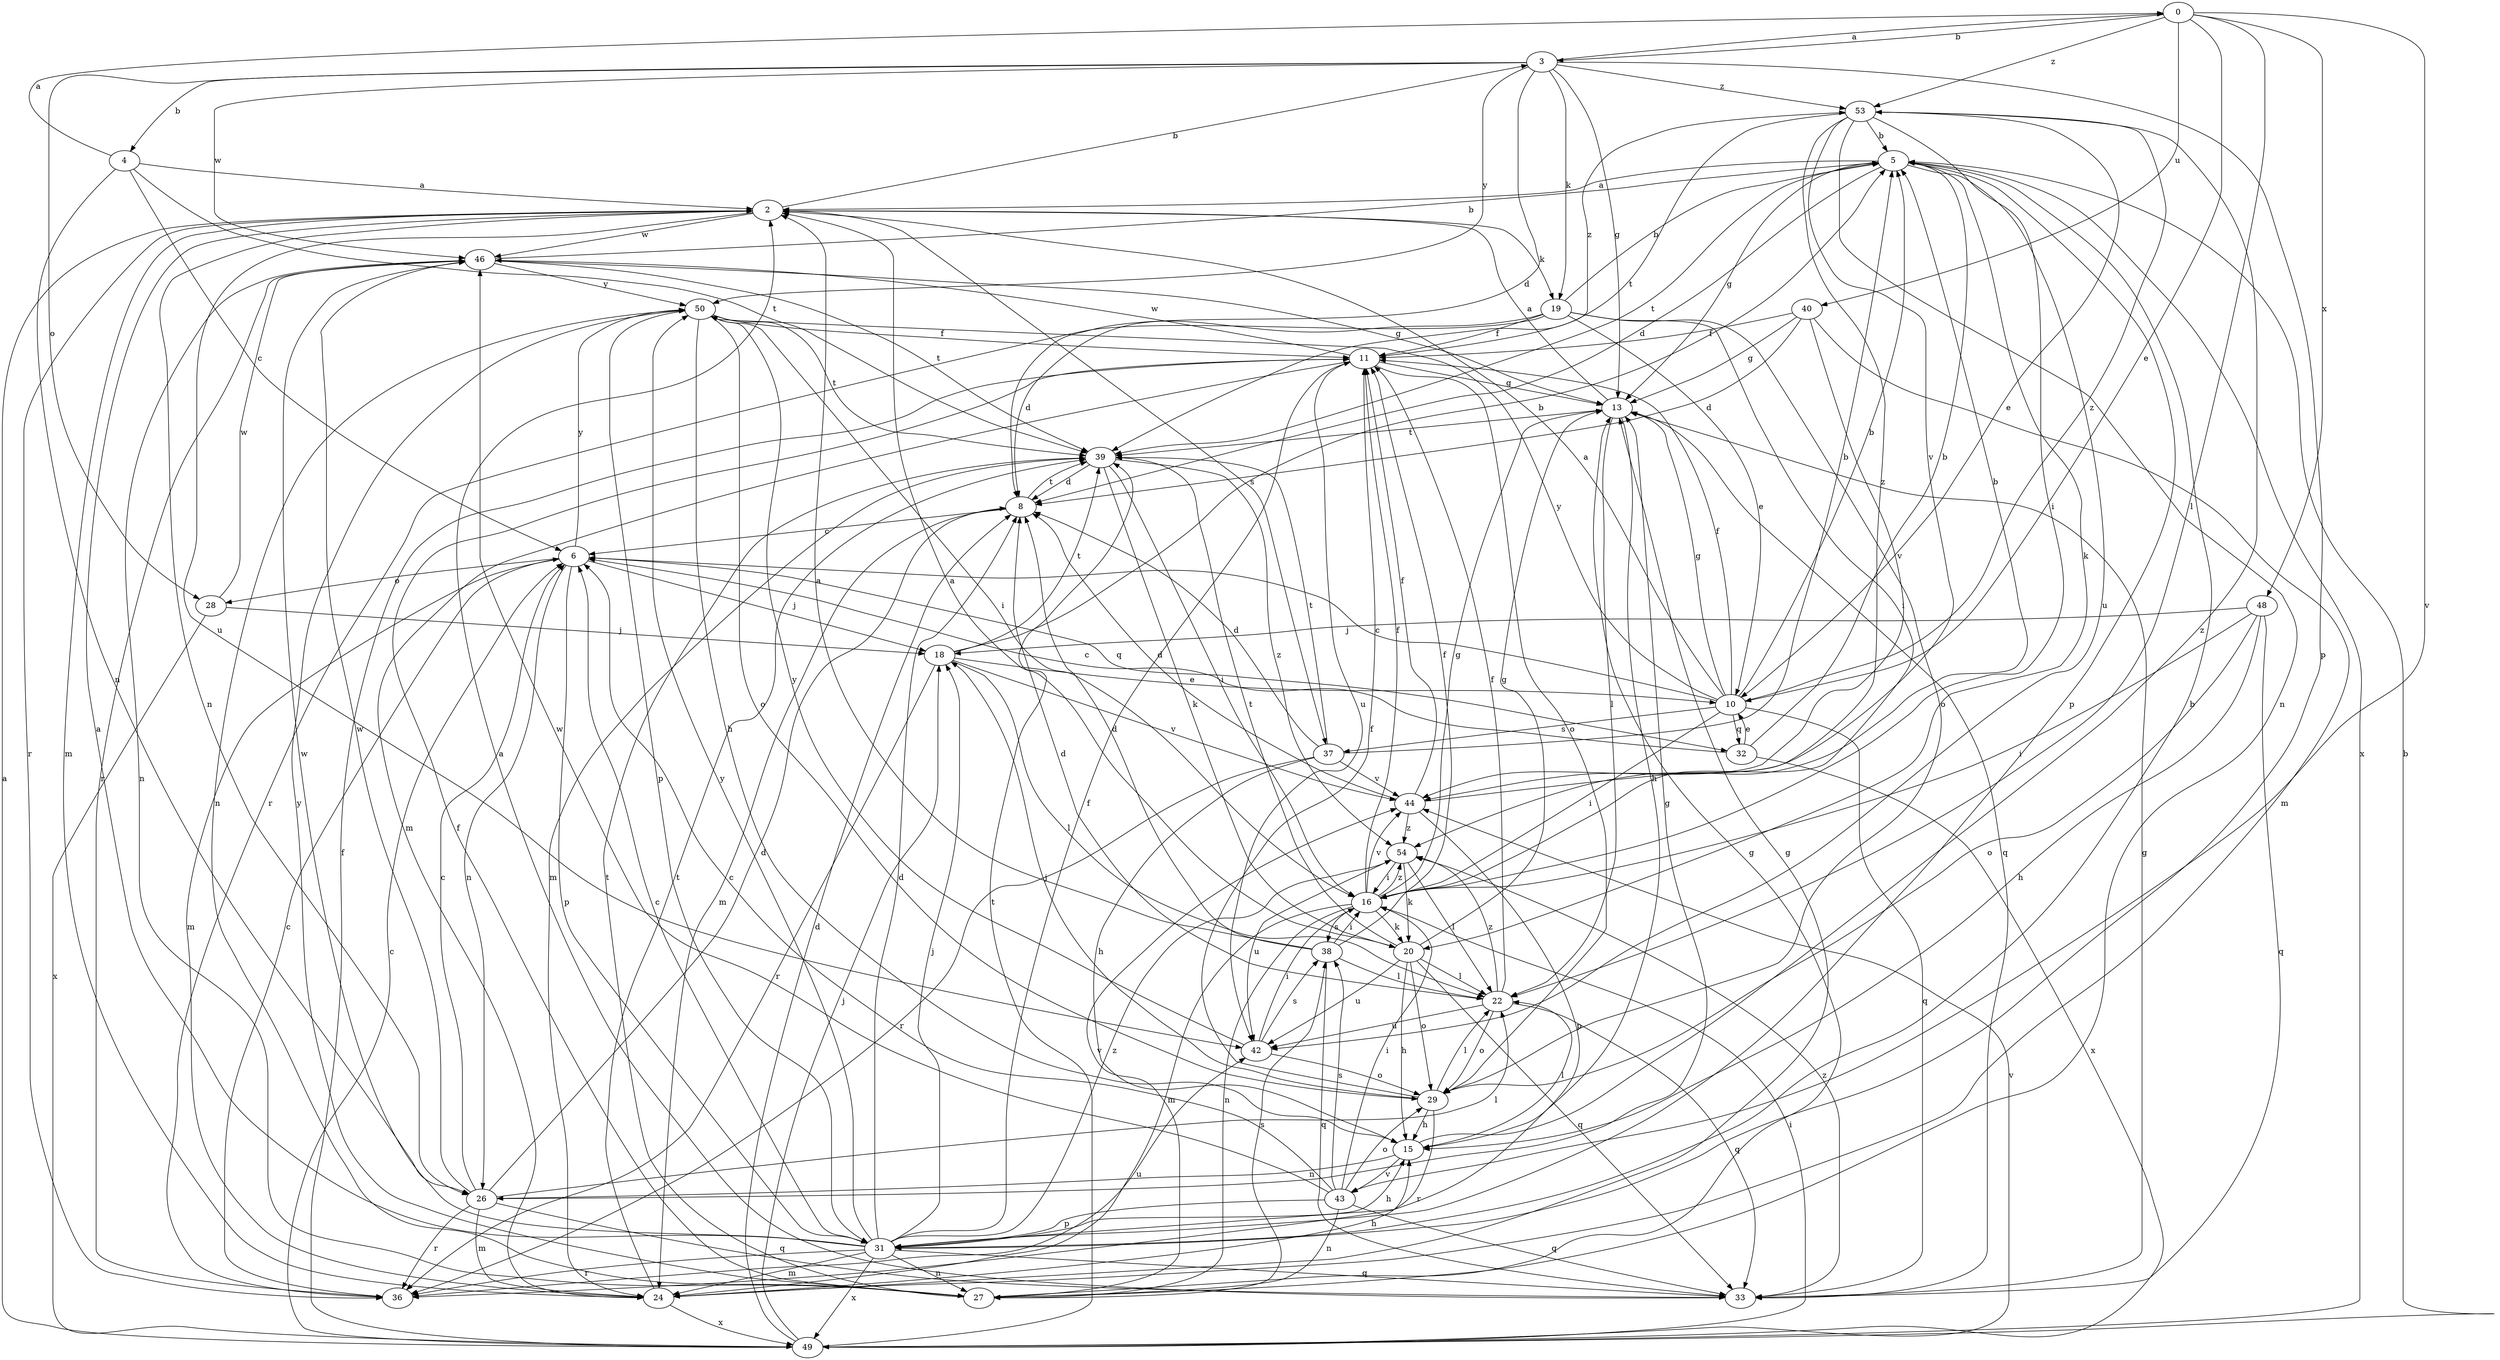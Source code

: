 strict digraph  {
0;
2;
3;
4;
5;
6;
8;
10;
11;
13;
15;
16;
18;
19;
20;
22;
24;
26;
27;
28;
29;
31;
32;
33;
36;
37;
38;
39;
40;
42;
43;
44;
46;
48;
49;
50;
53;
54;
0 -> 3  [label=b];
0 -> 10  [label=e];
0 -> 22  [label=l];
0 -> 40  [label=u];
0 -> 43  [label=v];
0 -> 48  [label=x];
0 -> 53  [label=z];
2 -> 3  [label=b];
2 -> 19  [label=k];
2 -> 24  [label=m];
2 -> 26  [label=n];
2 -> 36  [label=r];
2 -> 37  [label=s];
2 -> 42  [label=u];
2 -> 46  [label=w];
3 -> 0  [label=a];
3 -> 4  [label=b];
3 -> 8  [label=d];
3 -> 13  [label=g];
3 -> 19  [label=k];
3 -> 28  [label=o];
3 -> 31  [label=p];
3 -> 46  [label=w];
3 -> 50  [label=y];
3 -> 53  [label=z];
4 -> 0  [label=a];
4 -> 2  [label=a];
4 -> 6  [label=c];
4 -> 26  [label=n];
4 -> 39  [label=t];
5 -> 2  [label=a];
5 -> 8  [label=d];
5 -> 13  [label=g];
5 -> 20  [label=k];
5 -> 31  [label=p];
5 -> 39  [label=t];
5 -> 42  [label=u];
5 -> 49  [label=x];
6 -> 18  [label=j];
6 -> 24  [label=m];
6 -> 26  [label=n];
6 -> 28  [label=o];
6 -> 31  [label=p];
6 -> 32  [label=q];
6 -> 50  [label=y];
8 -> 6  [label=c];
8 -> 24  [label=m];
8 -> 39  [label=t];
10 -> 2  [label=a];
10 -> 5  [label=b];
10 -> 6  [label=c];
10 -> 11  [label=f];
10 -> 13  [label=g];
10 -> 16  [label=i];
10 -> 32  [label=q];
10 -> 33  [label=q];
10 -> 37  [label=s];
10 -> 50  [label=y];
10 -> 53  [label=z];
11 -> 13  [label=g];
11 -> 24  [label=m];
11 -> 29  [label=o];
11 -> 42  [label=u];
11 -> 46  [label=w];
11 -> 53  [label=z];
13 -> 2  [label=a];
13 -> 15  [label=h];
13 -> 22  [label=l];
13 -> 33  [label=q];
13 -> 39  [label=t];
15 -> 22  [label=l];
15 -> 26  [label=n];
15 -> 43  [label=v];
15 -> 53  [label=z];
16 -> 11  [label=f];
16 -> 13  [label=g];
16 -> 20  [label=k];
16 -> 24  [label=m];
16 -> 27  [label=n];
16 -> 38  [label=s];
16 -> 44  [label=v];
16 -> 54  [label=z];
18 -> 5  [label=b];
18 -> 10  [label=e];
18 -> 22  [label=l];
18 -> 36  [label=r];
18 -> 39  [label=t];
18 -> 44  [label=v];
19 -> 5  [label=b];
19 -> 8  [label=d];
19 -> 10  [label=e];
19 -> 11  [label=f];
19 -> 16  [label=i];
19 -> 29  [label=o];
19 -> 36  [label=r];
20 -> 2  [label=a];
20 -> 13  [label=g];
20 -> 15  [label=h];
20 -> 22  [label=l];
20 -> 29  [label=o];
20 -> 33  [label=q];
20 -> 39  [label=t];
20 -> 42  [label=u];
22 -> 8  [label=d];
22 -> 11  [label=f];
22 -> 29  [label=o];
22 -> 33  [label=q];
22 -> 42  [label=u];
22 -> 54  [label=z];
24 -> 13  [label=g];
24 -> 15  [label=h];
24 -> 39  [label=t];
24 -> 49  [label=x];
26 -> 6  [label=c];
26 -> 8  [label=d];
26 -> 13  [label=g];
26 -> 22  [label=l];
26 -> 24  [label=m];
26 -> 33  [label=q];
26 -> 36  [label=r];
26 -> 46  [label=w];
27 -> 11  [label=f];
27 -> 13  [label=g];
27 -> 38  [label=s];
27 -> 39  [label=t];
27 -> 44  [label=v];
27 -> 50  [label=y];
28 -> 18  [label=j];
28 -> 46  [label=w];
28 -> 49  [label=x];
29 -> 11  [label=f];
29 -> 15  [label=h];
29 -> 18  [label=j];
29 -> 22  [label=l];
29 -> 36  [label=r];
31 -> 2  [label=a];
31 -> 5  [label=b];
31 -> 6  [label=c];
31 -> 8  [label=d];
31 -> 11  [label=f];
31 -> 15  [label=h];
31 -> 18  [label=j];
31 -> 24  [label=m];
31 -> 27  [label=n];
31 -> 33  [label=q];
31 -> 36  [label=r];
31 -> 46  [label=w];
31 -> 49  [label=x];
31 -> 50  [label=y];
31 -> 54  [label=z];
32 -> 5  [label=b];
32 -> 6  [label=c];
32 -> 10  [label=e];
32 -> 49  [label=x];
33 -> 2  [label=a];
33 -> 13  [label=g];
33 -> 54  [label=z];
36 -> 6  [label=c];
36 -> 42  [label=u];
37 -> 5  [label=b];
37 -> 8  [label=d];
37 -> 15  [label=h];
37 -> 36  [label=r];
37 -> 39  [label=t];
37 -> 44  [label=v];
38 -> 2  [label=a];
38 -> 8  [label=d];
38 -> 11  [label=f];
38 -> 16  [label=i];
38 -> 22  [label=l];
38 -> 33  [label=q];
39 -> 8  [label=d];
39 -> 16  [label=i];
39 -> 20  [label=k];
39 -> 24  [label=m];
39 -> 54  [label=z];
40 -> 8  [label=d];
40 -> 11  [label=f];
40 -> 13  [label=g];
40 -> 24  [label=m];
40 -> 44  [label=v];
42 -> 16  [label=i];
42 -> 29  [label=o];
42 -> 38  [label=s];
42 -> 50  [label=y];
43 -> 6  [label=c];
43 -> 16  [label=i];
43 -> 27  [label=n];
43 -> 29  [label=o];
43 -> 31  [label=p];
43 -> 33  [label=q];
43 -> 38  [label=s];
43 -> 46  [label=w];
44 -> 5  [label=b];
44 -> 8  [label=d];
44 -> 11  [label=f];
44 -> 31  [label=p];
44 -> 54  [label=z];
46 -> 5  [label=b];
46 -> 13  [label=g];
46 -> 27  [label=n];
46 -> 36  [label=r];
46 -> 39  [label=t];
46 -> 50  [label=y];
48 -> 15  [label=h];
48 -> 16  [label=i];
48 -> 18  [label=j];
48 -> 29  [label=o];
48 -> 33  [label=q];
49 -> 2  [label=a];
49 -> 5  [label=b];
49 -> 6  [label=c];
49 -> 8  [label=d];
49 -> 11  [label=f];
49 -> 16  [label=i];
49 -> 18  [label=j];
49 -> 39  [label=t];
49 -> 44  [label=v];
50 -> 11  [label=f];
50 -> 15  [label=h];
50 -> 16  [label=i];
50 -> 27  [label=n];
50 -> 29  [label=o];
50 -> 31  [label=p];
50 -> 39  [label=t];
53 -> 5  [label=b];
53 -> 10  [label=e];
53 -> 16  [label=i];
53 -> 27  [label=n];
53 -> 39  [label=t];
53 -> 44  [label=v];
53 -> 54  [label=z];
54 -> 16  [label=i];
54 -> 20  [label=k];
54 -> 22  [label=l];
54 -> 42  [label=u];
}
